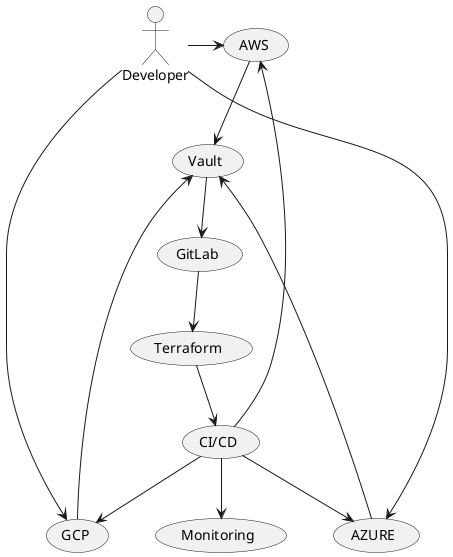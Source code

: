 @startuml

!define AWS_ICON https://raw.githubusercontent.com/mk-j/plantuml-icon-font-sprites/main/src/aws
!define GCP_ICON https://raw.githubusercontent.com/mk-j/plantuml-icon-font-sprites/main/src/gcp
!define AZURE_ICON https://raw.githubusercontent.com/mk-j/plantuml-icon-font-sprites/main/src/azure
!define VAULT_ICON https://raw.githubusercontent.com/mk-j/plantuml-icon-font-sprites/main/src/vault
!define GITLAB_ICON https://raw.githubusercontent.com/mk-j/plantuml-icon-font-sprites/main/src/gitlab
!define TERRAFORM_ICON https://raw.githubusercontent.com/mk-j/plantuml-icon-font-sprites/main/src/terraform
!define CD_ICON https://raw.githubusercontent.com/mk-j/plantuml-icon-font-sprites/main/src/cd
!define MONITORING_ICON https://raw.githubusercontent.com/mk-j/plantuml-icon-font-sprites/main/src/monitoring

actor Developer

Developer -> (AWS)
Developer -> (GCP)
Developer -> (AZURE)

(AWS) -down-> (Vault)
(GCP) -down-> (Vault)
(AZURE) -down-> (Vault)

(Vault) -down-> (GitLab)
(GitLab) -down-> (Terraform)
(Terraform) -down-> (CI/CD)
(CI/CD) -down-> (AWS)
(CI/CD) -down-> (GCP)
(CI/CD) -down-> (AZURE)
(CI/CD) -down-> (Monitoring)

@enduml
